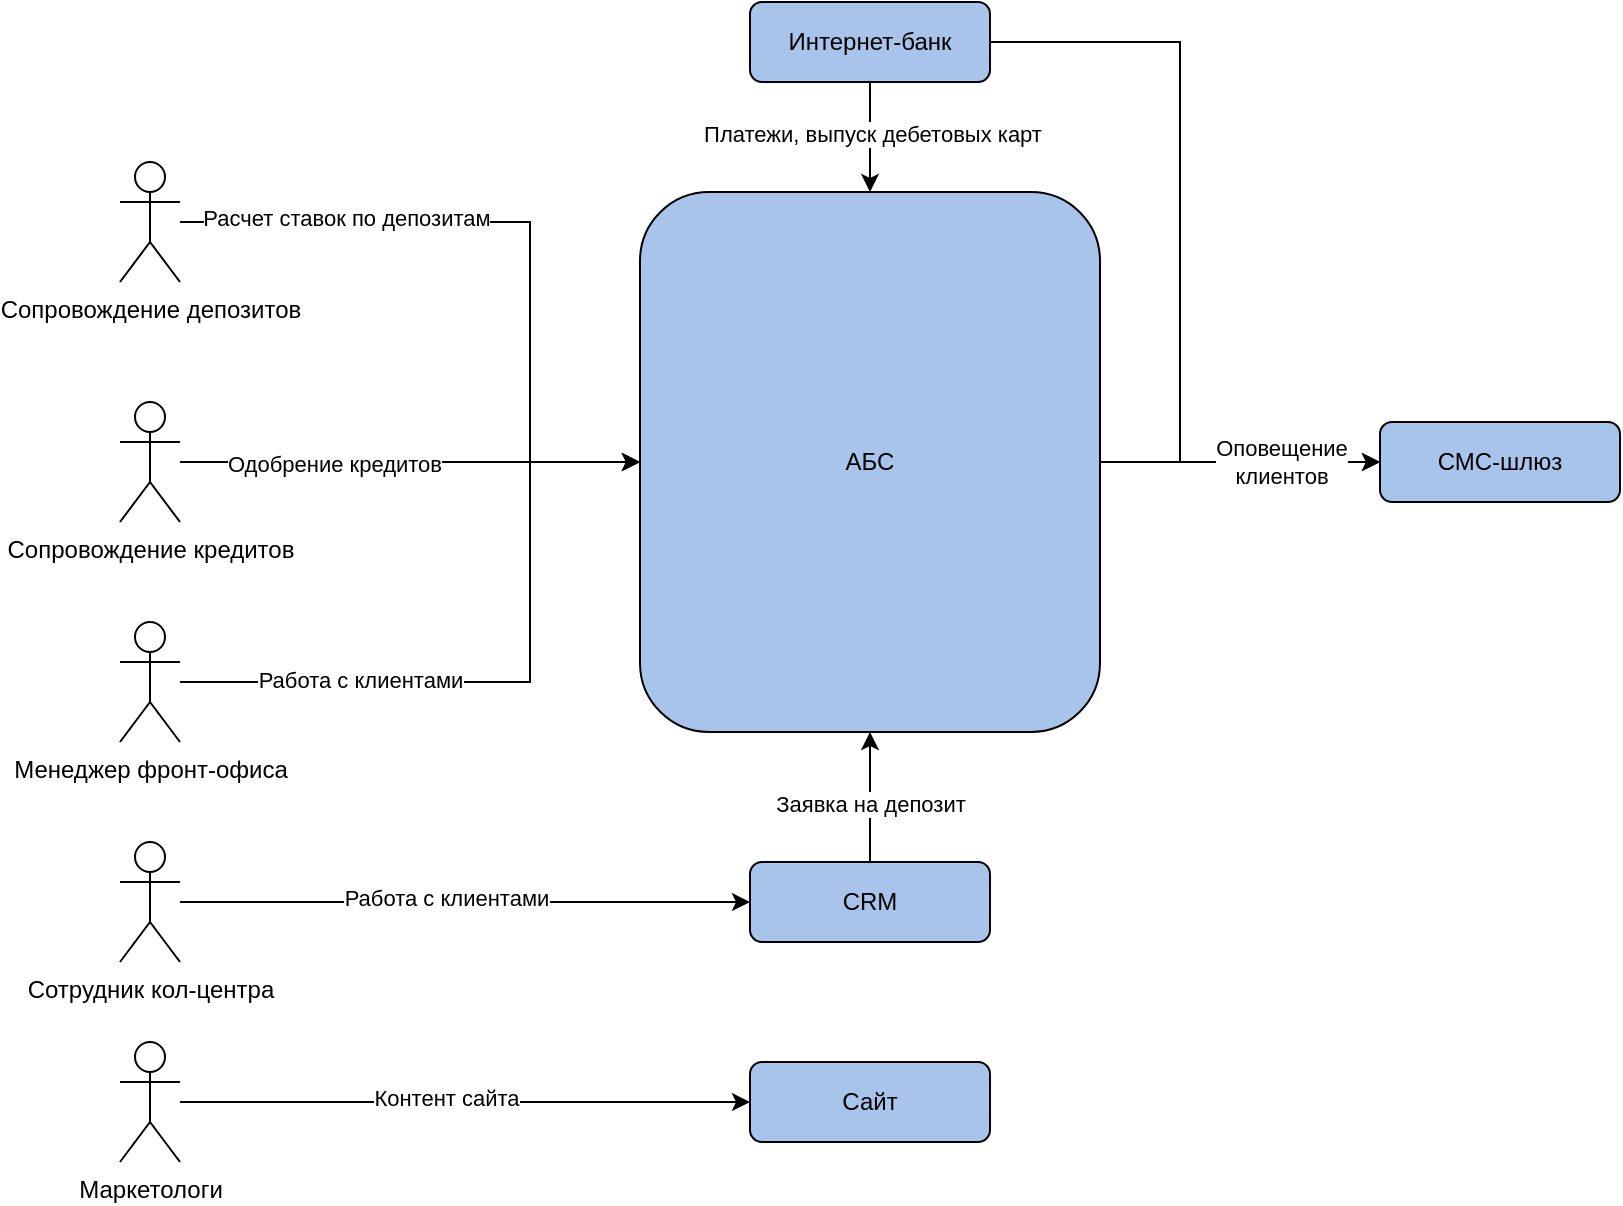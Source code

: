 <mxfile version="27.0.9">
  <diagram name="Страница — 1" id="Uv66l4SFXKtEd7v77mnP">
    <mxGraphModel dx="946" dy="623" grid="1" gridSize="10" guides="1" tooltips="1" connect="1" arrows="1" fold="1" page="1" pageScale="1" pageWidth="827" pageHeight="1169" math="0" shadow="0">
      <root>
        <mxCell id="0" />
        <mxCell id="1" parent="0" />
        <mxCell id="0mO1Dm1l3y_1G4absy-0-16" style="edgeStyle=orthogonalEdgeStyle;rounded=0;orthogonalLoop=1;jettySize=auto;html=1;exitX=1;exitY=0.5;exitDx=0;exitDy=0;entryX=0;entryY=0.5;entryDx=0;entryDy=0;" edge="1" parent="1" source="0mO1Dm1l3y_1G4absy-0-1" target="0mO1Dm1l3y_1G4absy-0-15">
          <mxGeometry relative="1" as="geometry">
            <Array as="points">
              <mxPoint x="630" y="270" />
              <mxPoint x="630" y="270" />
            </Array>
          </mxGeometry>
        </mxCell>
        <mxCell id="0mO1Dm1l3y_1G4absy-0-1" value="АБС" style="rounded=1;whiteSpace=wrap;html=1;fillColor=#A9C4EB;" vertex="1" parent="1">
          <mxGeometry x="330" y="135" width="230" height="270" as="geometry" />
        </mxCell>
        <mxCell id="0mO1Dm1l3y_1G4absy-0-2" value="Маркетологи" style="shape=umlActor;verticalLabelPosition=bottom;verticalAlign=top;html=1;outlineConnect=0;" vertex="1" parent="1">
          <mxGeometry x="70" y="560" width="30" height="60" as="geometry" />
        </mxCell>
        <mxCell id="0mO1Dm1l3y_1G4absy-0-3" value="Сайт" style="rounded=1;whiteSpace=wrap;html=1;fillColor=#A9C4EB;" vertex="1" parent="1">
          <mxGeometry x="385" y="570" width="120" height="40" as="geometry" />
        </mxCell>
        <mxCell id="0mO1Dm1l3y_1G4absy-0-4" value="Сотрудник кол-центра" style="shape=umlActor;verticalLabelPosition=bottom;verticalAlign=top;html=1;outlineConnect=0;" vertex="1" parent="1">
          <mxGeometry x="70" y="460" width="30" height="60" as="geometry" />
        </mxCell>
        <mxCell id="0mO1Dm1l3y_1G4absy-0-13" style="edgeStyle=orthogonalEdgeStyle;rounded=0;orthogonalLoop=1;jettySize=auto;html=1;exitX=0.5;exitY=0;exitDx=0;exitDy=0;entryX=0.5;entryY=1;entryDx=0;entryDy=0;" edge="1" parent="1" source="0mO1Dm1l3y_1G4absy-0-6" target="0mO1Dm1l3y_1G4absy-0-1">
          <mxGeometry relative="1" as="geometry" />
        </mxCell>
        <mxCell id="0mO1Dm1l3y_1G4absy-0-30" value="Заявка на депозит" style="edgeLabel;html=1;align=center;verticalAlign=middle;resizable=0;points=[];" vertex="1" connectable="0" parent="0mO1Dm1l3y_1G4absy-0-13">
          <mxGeometry x="0.556" y="-3" relative="1" as="geometry">
            <mxPoint x="-3" y="21" as="offset" />
          </mxGeometry>
        </mxCell>
        <mxCell id="0mO1Dm1l3y_1G4absy-0-6" value="CRM" style="rounded=1;whiteSpace=wrap;html=1;fillColor=#A9C4EB;" vertex="1" parent="1">
          <mxGeometry x="385" y="470" width="120" height="40" as="geometry" />
        </mxCell>
        <mxCell id="0mO1Dm1l3y_1G4absy-0-7" value="" style="endArrow=classic;html=1;rounded=0;entryX=0;entryY=0.5;entryDx=0;entryDy=0;" edge="1" parent="1" source="0mO1Dm1l3y_1G4absy-0-4" target="0mO1Dm1l3y_1G4absy-0-6">
          <mxGeometry width="50" height="50" relative="1" as="geometry">
            <mxPoint x="205" y="490" as="sourcePoint" />
            <mxPoint x="545" y="420" as="targetPoint" />
          </mxGeometry>
        </mxCell>
        <mxCell id="0mO1Dm1l3y_1G4absy-0-8" value="Работа с клиентами" style="edgeLabel;html=1;align=center;verticalAlign=middle;resizable=0;points=[];" vertex="1" connectable="0" parent="0mO1Dm1l3y_1G4absy-0-7">
          <mxGeometry x="-0.07" y="2" relative="1" as="geometry">
            <mxPoint as="offset" />
          </mxGeometry>
        </mxCell>
        <mxCell id="0mO1Dm1l3y_1G4absy-0-9" value="" style="endArrow=classic;html=1;rounded=0;entryX=0;entryY=0.5;entryDx=0;entryDy=0;" edge="1" parent="1" source="0mO1Dm1l3y_1G4absy-0-2" target="0mO1Dm1l3y_1G4absy-0-3">
          <mxGeometry width="50" height="50" relative="1" as="geometry">
            <mxPoint x="150" y="600" as="sourcePoint" />
            <mxPoint x="290" y="600" as="targetPoint" />
          </mxGeometry>
        </mxCell>
        <mxCell id="0mO1Dm1l3y_1G4absy-0-10" value="Контент сайта" style="edgeLabel;html=1;align=center;verticalAlign=middle;resizable=0;points=[];" vertex="1" connectable="0" parent="0mO1Dm1l3y_1G4absy-0-9">
          <mxGeometry x="-0.07" y="2" relative="1" as="geometry">
            <mxPoint as="offset" />
          </mxGeometry>
        </mxCell>
        <mxCell id="0mO1Dm1l3y_1G4absy-0-23" style="edgeStyle=orthogonalEdgeStyle;rounded=0;orthogonalLoop=1;jettySize=auto;html=1;entryX=0;entryY=0.5;entryDx=0;entryDy=0;" edge="1" parent="1" source="0mO1Dm1l3y_1G4absy-0-11" target="0mO1Dm1l3y_1G4absy-0-1">
          <mxGeometry relative="1" as="geometry">
            <mxPoint x="190" y="150" as="sourcePoint" />
            <Array as="points">
              <mxPoint x="275" y="150" />
              <mxPoint x="275" y="270" />
            </Array>
          </mxGeometry>
        </mxCell>
        <mxCell id="0mO1Dm1l3y_1G4absy-0-28" value="Расчет ставок по депозитам" style="edgeLabel;html=1;align=center;verticalAlign=middle;resizable=0;points=[];" vertex="1" connectable="0" parent="0mO1Dm1l3y_1G4absy-0-23">
          <mxGeometry x="-0.472" y="2" relative="1" as="geometry">
            <mxPoint x="-10" as="offset" />
          </mxGeometry>
        </mxCell>
        <mxCell id="0mO1Dm1l3y_1G4absy-0-11" value="Сопровождение депозитов" style="shape=umlActor;verticalLabelPosition=bottom;verticalAlign=top;html=1;outlineConnect=0;" vertex="1" parent="1">
          <mxGeometry x="70" y="120" width="30" height="60" as="geometry" />
        </mxCell>
        <mxCell id="0mO1Dm1l3y_1G4absy-0-22" style="edgeStyle=orthogonalEdgeStyle;rounded=0;orthogonalLoop=1;jettySize=auto;html=1;entryX=0;entryY=0.5;entryDx=0;entryDy=0;" edge="1" parent="1" source="0mO1Dm1l3y_1G4absy-0-12" target="0mO1Dm1l3y_1G4absy-0-1">
          <mxGeometry relative="1" as="geometry">
            <mxPoint x="305" y="290" as="targetPoint" />
            <mxPoint x="190" y="270" as="sourcePoint" />
            <Array as="points">
              <mxPoint x="310" y="270" />
              <mxPoint x="310" y="270" />
            </Array>
          </mxGeometry>
        </mxCell>
        <mxCell id="0mO1Dm1l3y_1G4absy-0-26" value="Одобрение кредитов" style="edgeLabel;html=1;align=center;verticalAlign=middle;resizable=0;points=[];" vertex="1" connectable="0" parent="0mO1Dm1l3y_1G4absy-0-22">
          <mxGeometry x="-0.188" y="-1" relative="1" as="geometry">
            <mxPoint x="-17" as="offset" />
          </mxGeometry>
        </mxCell>
        <mxCell id="0mO1Dm1l3y_1G4absy-0-12" value="Сопровождение кредитов" style="shape=umlActor;verticalLabelPosition=bottom;verticalAlign=top;html=1;outlineConnect=0;" vertex="1" parent="1">
          <mxGeometry x="70" y="240" width="30" height="60" as="geometry" />
        </mxCell>
        <mxCell id="0mO1Dm1l3y_1G4absy-0-15" value="СМС-шлюз" style="rounded=1;whiteSpace=wrap;html=1;fillColor=#A9C4EB;" vertex="1" parent="1">
          <mxGeometry x="700" y="250" width="120" height="40" as="geometry" />
        </mxCell>
        <mxCell id="0mO1Dm1l3y_1G4absy-0-21" style="edgeStyle=orthogonalEdgeStyle;rounded=0;orthogonalLoop=1;jettySize=auto;html=1;entryX=0;entryY=0.5;entryDx=0;entryDy=0;" edge="1" parent="1" source="0mO1Dm1l3y_1G4absy-0-17" target="0mO1Dm1l3y_1G4absy-0-1">
          <mxGeometry relative="1" as="geometry">
            <mxPoint x="190" y="410" as="sourcePoint" />
            <Array as="points">
              <mxPoint x="275" y="380" />
              <mxPoint x="275" y="270" />
            </Array>
          </mxGeometry>
        </mxCell>
        <mxCell id="0mO1Dm1l3y_1G4absy-0-27" value="Работа с клиентами" style="edgeLabel;html=1;align=center;verticalAlign=middle;resizable=0;points=[];" vertex="1" connectable="0" parent="0mO1Dm1l3y_1G4absy-0-21">
          <mxGeometry x="-0.437" y="1" relative="1" as="geometry">
            <mxPoint x="-6" as="offset" />
          </mxGeometry>
        </mxCell>
        <mxCell id="0mO1Dm1l3y_1G4absy-0-17" value="Менеджер фронт-офиса" style="shape=umlActor;verticalLabelPosition=bottom;verticalAlign=top;html=1;outlineConnect=0;" vertex="1" parent="1">
          <mxGeometry x="70" y="350" width="30" height="60" as="geometry" />
        </mxCell>
        <mxCell id="0mO1Dm1l3y_1G4absy-0-32" style="edgeStyle=orthogonalEdgeStyle;rounded=0;orthogonalLoop=1;jettySize=auto;html=1;exitX=0.5;exitY=1;exitDx=0;exitDy=0;entryX=0.5;entryY=0;entryDx=0;entryDy=0;" edge="1" parent="1" source="0mO1Dm1l3y_1G4absy-0-31" target="0mO1Dm1l3y_1G4absy-0-1">
          <mxGeometry relative="1" as="geometry" />
        </mxCell>
        <mxCell id="0mO1Dm1l3y_1G4absy-0-33" value="Платежи, выпуск дебетовых карт" style="edgeLabel;html=1;align=center;verticalAlign=middle;resizable=0;points=[];" vertex="1" connectable="0" parent="0mO1Dm1l3y_1G4absy-0-32">
          <mxGeometry x="-0.08" y="1" relative="1" as="geometry">
            <mxPoint as="offset" />
          </mxGeometry>
        </mxCell>
        <mxCell id="0mO1Dm1l3y_1G4absy-0-34" style="edgeStyle=orthogonalEdgeStyle;rounded=0;orthogonalLoop=1;jettySize=auto;html=1;exitX=1;exitY=0.5;exitDx=0;exitDy=0;entryX=0;entryY=0.5;entryDx=0;entryDy=0;" edge="1" parent="1" source="0mO1Dm1l3y_1G4absy-0-31" target="0mO1Dm1l3y_1G4absy-0-15">
          <mxGeometry relative="1" as="geometry">
            <Array as="points">
              <mxPoint x="600" y="60" />
              <mxPoint x="600" y="270" />
            </Array>
          </mxGeometry>
        </mxCell>
        <mxCell id="0mO1Dm1l3y_1G4absy-0-35" value="Оповещение клиентов" style="edgeLabel;html=1;align=center;verticalAlign=middle;resizable=0;points=[];whiteSpace=wrap;" vertex="1" connectable="0" parent="0mO1Dm1l3y_1G4absy-0-34">
          <mxGeometry x="0.676" y="2" relative="1" as="geometry">
            <mxPoint x="16" y="2" as="offset" />
          </mxGeometry>
        </mxCell>
        <mxCell id="0mO1Dm1l3y_1G4absy-0-31" value="Интернет-банк" style="rounded=1;whiteSpace=wrap;html=1;fillColor=#A9C4EB;" vertex="1" parent="1">
          <mxGeometry x="385" y="40" width="120" height="40" as="geometry" />
        </mxCell>
      </root>
    </mxGraphModel>
  </diagram>
</mxfile>
